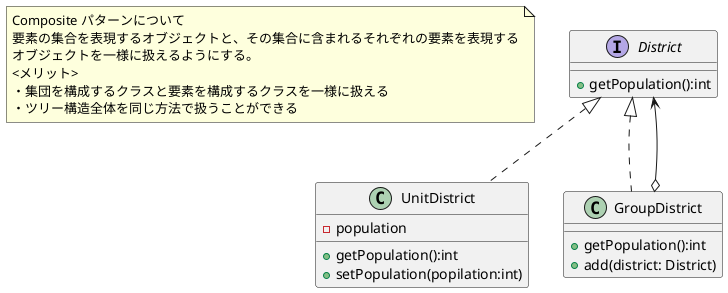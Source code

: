 @startuml

note as N1
  Composite パターンについて
  要素の集合を表現するオブジェクトと、その集合に含まれるそれぞれの要素を表現する
  オブジェクトを一様に扱えるようにする。
  <メリット>
  ・集団を構成するクラスと要素を構成するクラスを一様に扱える
  ・ツリー構造全体を同じ方法で扱うことができる
 end note

interface District {
  + getPopulation():int
}

class UnitDistrict {
  + getPopulation():int
  + setPopulation(popilation:int)
  - population
}

class GroupDistrict {
  + getPopulation():int
  + add(district: District)
}


District <|.. UnitDistrict
District <|.. GroupDistrict
District <--o GroupDistrict

@enduml